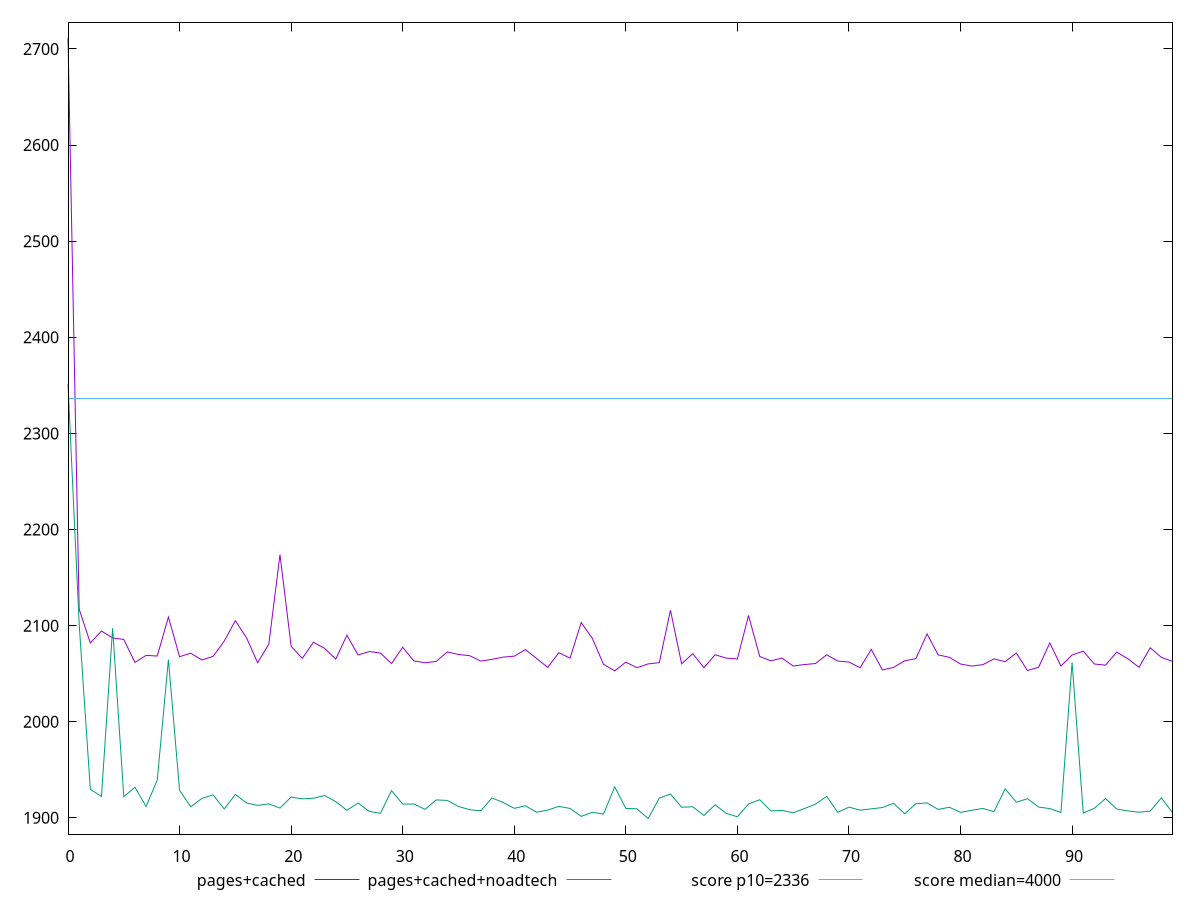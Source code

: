 reset

$pagesCached <<EOF
0 2711.433
1 2117.048
2 2081.98665
3 2094.3770000000004
4 2087.1719999999996
5 2085.6045000000004
6 2061.751
7 2069.0480000000002
8 2068.375
9 2108.901
10 2067.674
11 2071.332
12 2064.2779500000006
13 2067.9275
14 2083.8334999999997
15 2105.1322
16 2087.3965
17 2061.3825000000006
18 2080.7304999999997
19 2173.885
20 2078.5425000000005
21 2065.883
22 2082.7225
23 2076.3535
24 2065.1871500000007
25 2090.06105
26 2069.4455000000003
27 2073.0395
28 2071.53
29 2060.5575
30 2077.503
31 2063.254
32 2061.3872
33 2062.7354
34 2072.6189999999997
35 2070.001
36 2068.7305
37 2063.126
38 2064.952
39 2067.2125
40 2068.2355000000002
41 2075.04885
42 2065.832
43 2056.5287500000004
44 2071.8985000000002
45 2066.1454999999996
46 2103.221
47 2086.7573500000003
48 2059.694
49 2052.973
50 2062.0095
51 2056.2509999999997
52 2060.1505
53 2061.5036499999997
54 2115.9205
55 2060.2637999999997
56 2070.804
57 2056.2344999999996
58 2069.7205
59 2066.1934999999994
60 2065.3095000000003
61 2110.5744999999997
62 2067.933
63 2063.37215
64 2066.2225000000003
65 2057.9890000000005
66 2059.49415
67 2060.585
68 2069.6710000000003
69 2063.148
70 2062.1029999999996
71 2056.13
72 2075.27
73 2053.908
74 2056.5211
75 2063.456
76 2065.6449999999995
77 2091.4258000000004
78 2069.5280000000002
79 2067.0035
80 2060.0625
81 2057.9230000000002
82 2059.4134999999997
83 2065.4030000000002
84 2062.4935
85 2071.508
86 2053.2644999999998
87 2056.6742499999996
88 2082.013
89 2057.945
90 2069.495
91 2073.4150999999997
92 2060.0789999999997
93 2058.865
94 2072.4339999999997
95 2065.513
96 2056.6690000000003
97 2076.9584999999997
98 2067.0005
99 2062.7877
EOF

$pagesCachedNoadtech <<EOF
0 2351.135
1 2101.87475
2 1929.6883000000003
3 1922.3009
4 2097.27585
5 1922.0796999999998
6 1931.7655
7 1911.9215
8 1939.306
9 2064.5838999999996
10 1928.6854999999998
11 1911.5138000000002
12 1920.2452999999996
13 1923.92585
14 1909.2869999999998
15 1924.3679999999997
16 1915.5075000000002
17 1912.99625
18 1914.53265
19 1910.2165
20 1921.6428000000003
21 1919.7919499999998
22 1920.4519999999998
23 1923.24885
24 1916.9005
25 1907.9189
26 1915.4139999999998
27 1906.6894000000002
28 1904.766
29 1928.3125000000002
30 1914.32825
31 1914.44195
32 1908.8458500000004
33 1918.67105
34 1918.1364500000004
35 1911.8664999999999
36 1908.5244
37 1907.3400000000001
38 1920.7270000000003
39 1916.0138000000002
40 1909.9456
41 1912.5430000000001
42 1905.9005000000002
43 1908.0770000000002
44 1911.9825
45 1909.7805000000003
46 1901.5539999999999
47 1905.7667000000001
48 1903.8974499999997
49 1932.2824999999998
50 1909.8189000000002
51 1909.43385
52 1899.3210000000001
53 1920.529
54 1924.8134999999997
55 1911.0854999999997
56 1911.5255
57 1902.4739999999997
58 1913.6604499999999
59 1904.7
60 1901.125
61 1914.4900000000002
62 1918.86785
63 1907.2696499999997
64 1907.7327
65 1905.3184999999999
66 1909.6446500000002
67 1914.2898500000006
68 1922.2945
69 1905.7280500000002
70 1911.1955000000003
71 1908.0200499999996
72 1909.3685000000003
73 1910.7801999999997
74 1915.1933000000001
75 1904.2784000000001
76 1914.73585
77 1915.5893500000002
78 1908.7532500000002
79 1911.0382
80 1905.7505000000003
81 1907.8629000000003
82 1909.8235999999997
83 1906.4764999999998
84 1930.1964
85 1916.3435000000004
86 1919.8744000000002
87 1911.2175000000002
88 1909.6616
89 1905.5801499999998
90 2061.6787999999997
91 1904.9836000000005
92 1910.06275
93 1920.1109999999999
94 1909.1828999999998
95 1907.2268000000004
96 1905.9029999999998
97 1906.99455
98 1920.775
99 1905.462
EOF

set key outside below
set xrange [0:99]
set yrange [1883.07876:2727.67524]
set trange [1883.07876:2727.67524]
set terminal svg size 640, 520 enhanced background rgb 'white'
set output "report_00016_2021-02-10T13-31-48.338Z/first-meaningful-paint/comparison/line/1_vs_2.svg"

plot $pagesCached title "pages+cached" with line, \
     $pagesCachedNoadtech title "pages+cached+noadtech" with line, \
     2336 title "score p10=2336", \
     4000 title "score median=4000"

reset
